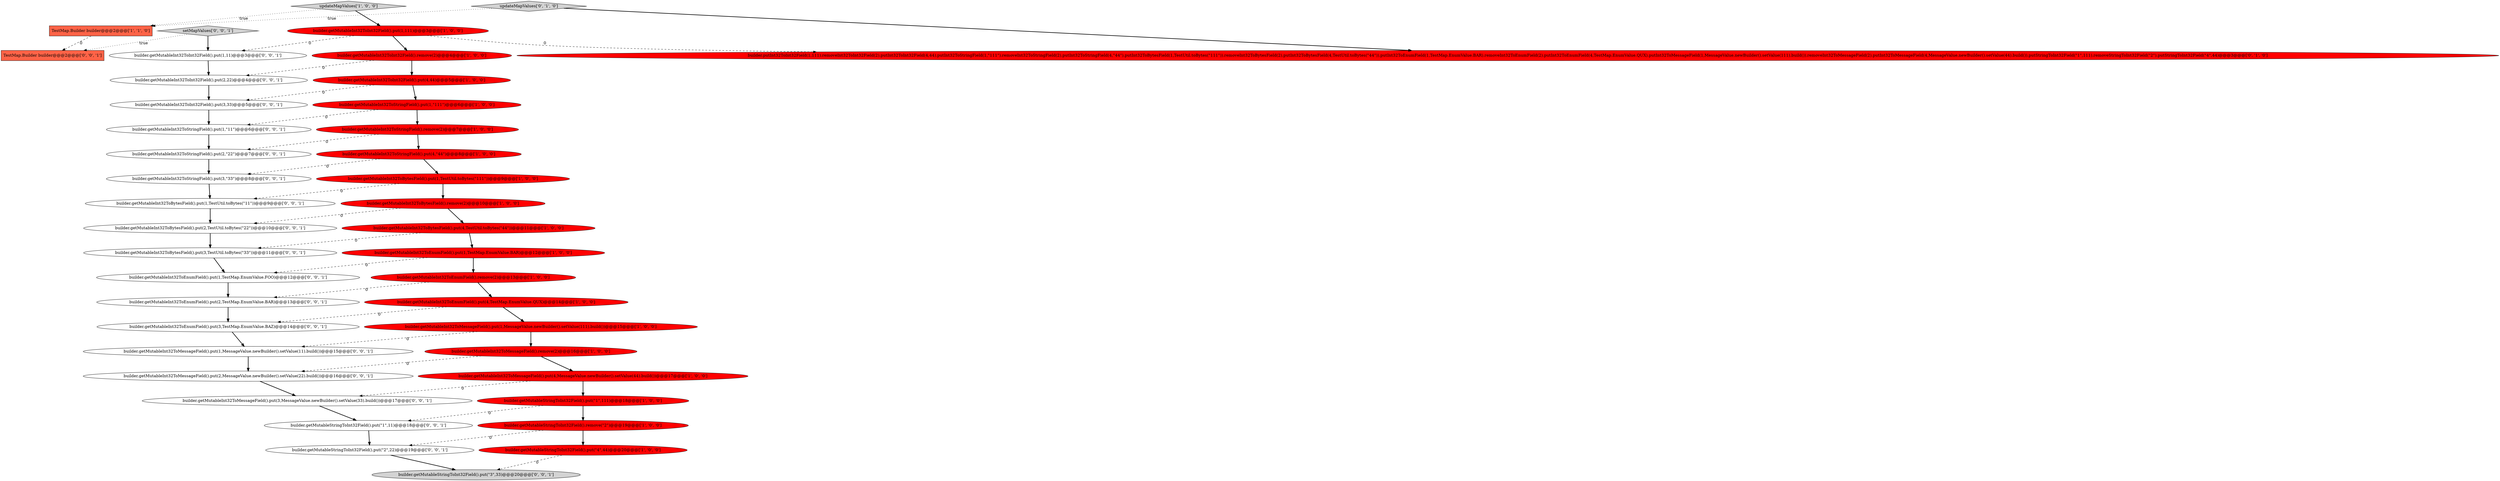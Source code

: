 digraph {
37 [style = filled, label = "builder.getMutableInt32ToEnumField().put(1,TestMap.EnumValue.FOO)@@@12@@@['0', '0', '1']", fillcolor = white, shape = ellipse image = "AAA0AAABBB3BBB"];
6 [style = filled, label = "builder.getMutableStringToInt32Field().remove(\"2\")@@@19@@@['1', '0', '0']", fillcolor = red, shape = ellipse image = "AAA1AAABBB1BBB"];
38 [style = filled, label = "TestMap.Builder builder@@@2@@@['0', '0', '1']", fillcolor = tomato, shape = box image = "AAA0AAABBB3BBB"];
19 [style = filled, label = "builder.getMutableInt32ToMessageField().put(4,MessageValue.newBuilder().setValue(44).build())@@@17@@@['1', '0', '0']", fillcolor = red, shape = ellipse image = "AAA1AAABBB1BBB"];
13 [style = filled, label = "builder.getMutableStringToInt32Field().put(\"1\",111)@@@18@@@['1', '0', '0']", fillcolor = red, shape = ellipse image = "AAA1AAABBB1BBB"];
23 [style = filled, label = "builder.getMutableInt32ToEnumField().put(2,TestMap.EnumValue.BAR)@@@13@@@['0', '0', '1']", fillcolor = white, shape = ellipse image = "AAA0AAABBB3BBB"];
40 [style = filled, label = "setMapValues['0', '0', '1']", fillcolor = lightgray, shape = diamond image = "AAA0AAABBB3BBB"];
39 [style = filled, label = "builder.getMutableInt32ToInt32Field().put(3,33)@@@5@@@['0', '0', '1']", fillcolor = white, shape = ellipse image = "AAA0AAABBB3BBB"];
1 [style = filled, label = "builder.getMutableInt32ToStringField().put(1,\"111\")@@@6@@@['1', '0', '0']", fillcolor = red, shape = ellipse image = "AAA1AAABBB1BBB"];
4 [style = filled, label = "builder.getMutableInt32ToMessageField().remove(2)@@@16@@@['1', '0', '0']", fillcolor = red, shape = ellipse image = "AAA1AAABBB1BBB"];
36 [style = filled, label = "builder.getMutableInt32ToStringField().put(2,\"22\")@@@7@@@['0', '0', '1']", fillcolor = white, shape = ellipse image = "AAA0AAABBB3BBB"];
30 [style = filled, label = "builder.getMutableInt32ToInt32Field().put(1,11)@@@3@@@['0', '0', '1']", fillcolor = white, shape = ellipse image = "AAA0AAABBB3BBB"];
3 [style = filled, label = "builder.getMutableInt32ToInt32Field().put(4,44)@@@5@@@['1', '0', '0']", fillcolor = red, shape = ellipse image = "AAA1AAABBB1BBB"];
41 [style = filled, label = "builder.getMutableStringToInt32Field().put(\"2\",22)@@@19@@@['0', '0', '1']", fillcolor = white, shape = ellipse image = "AAA0AAABBB3BBB"];
34 [style = filled, label = "builder.getMutableInt32ToMessageField().put(1,MessageValue.newBuilder().setValue(11).build())@@@15@@@['0', '0', '1']", fillcolor = white, shape = ellipse image = "AAA0AAABBB3BBB"];
33 [style = filled, label = "builder.getMutableInt32ToBytesField().put(2,TestUtil.toBytes(\"22\"))@@@10@@@['0', '0', '1']", fillcolor = white, shape = ellipse image = "AAA0AAABBB3BBB"];
18 [style = filled, label = "builder.getMutableInt32ToStringField().remove(2)@@@7@@@['1', '0', '0']", fillcolor = red, shape = ellipse image = "AAA1AAABBB1BBB"];
32 [style = filled, label = "builder.getMutableInt32ToBytesField().put(3,TestUtil.toBytes(\"33\"))@@@11@@@['0', '0', '1']", fillcolor = white, shape = ellipse image = "AAA0AAABBB3BBB"];
27 [style = filled, label = "builder.getMutableInt32ToInt32Field().put(2,22)@@@4@@@['0', '0', '1']", fillcolor = white, shape = ellipse image = "AAA0AAABBB3BBB"];
35 [style = filled, label = "builder.getMutableInt32ToMessageField().put(2,MessageValue.newBuilder().setValue(22).build())@@@16@@@['0', '0', '1']", fillcolor = white, shape = ellipse image = "AAA0AAABBB3BBB"];
12 [style = filled, label = "builder.getMutableStringToInt32Field().put(\"4\",44)@@@20@@@['1', '0', '0']", fillcolor = red, shape = ellipse image = "AAA1AAABBB1BBB"];
28 [style = filled, label = "builder.getMutableStringToInt32Field().put(\"3\",33)@@@20@@@['0', '0', '1']", fillcolor = lightgray, shape = ellipse image = "AAA0AAABBB3BBB"];
10 [style = filled, label = "builder.getMutableInt32ToStringField().put(4,\"44\")@@@8@@@['1', '0', '0']", fillcolor = red, shape = ellipse image = "AAA1AAABBB1BBB"];
16 [style = filled, label = "builder.getMutableInt32ToEnumField().put(1,TestMap.EnumValue.BAR)@@@12@@@['1', '0', '0']", fillcolor = red, shape = ellipse image = "AAA1AAABBB1BBB"];
14 [style = filled, label = "builder.getMutableInt32ToEnumField().remove(2)@@@13@@@['1', '0', '0']", fillcolor = red, shape = ellipse image = "AAA1AAABBB1BBB"];
29 [style = filled, label = "builder.getMutableInt32ToStringField().put(3,\"33\")@@@8@@@['0', '0', '1']", fillcolor = white, shape = ellipse image = "AAA0AAABBB3BBB"];
11 [style = filled, label = "builder.getMutableInt32ToMessageField().put(1,MessageValue.newBuilder().setValue(111).build())@@@15@@@['1', '0', '0']", fillcolor = red, shape = ellipse image = "AAA1AAABBB1BBB"];
26 [style = filled, label = "builder.getMutableInt32ToMessageField().put(3,MessageValue.newBuilder().setValue(33).build())@@@17@@@['0', '0', '1']", fillcolor = white, shape = ellipse image = "AAA0AAABBB3BBB"];
5 [style = filled, label = "TestMap.Builder builder@@@2@@@['1', '1', '0']", fillcolor = tomato, shape = box image = "AAA0AAABBB1BBB"];
22 [style = filled, label = "builder.getMutableInt32ToBytesField().put(1,TestUtil.toBytes(\"11\"))@@@9@@@['0', '0', '1']", fillcolor = white, shape = ellipse image = "AAA0AAABBB3BBB"];
8 [style = filled, label = "builder.getMutableInt32ToInt32Field().remove(2)@@@4@@@['1', '0', '0']", fillcolor = red, shape = ellipse image = "AAA1AAABBB1BBB"];
21 [style = filled, label = "updateMapValues['0', '1', '0']", fillcolor = lightgray, shape = diamond image = "AAA0AAABBB2BBB"];
20 [style = filled, label = "builder.putInt32ToInt32Field(1,111).removeInt32ToInt32Field(2).putInt32ToInt32Field(4,44).putInt32ToStringField(1,\"111\").removeInt32ToStringField(2).putInt32ToStringField(4,\"44\").putInt32ToBytesField(1,TestUtil.toBytes(\"111\")).removeInt32ToBytesField(2).putInt32ToBytesField(4,TestUtil.toBytes(\"44\")).putInt32ToEnumField(1,TestMap.EnumValue.BAR).removeInt32ToEnumField(2).putInt32ToEnumField(4,TestMap.EnumValue.QUX).putInt32ToMessageField(1,MessageValue.newBuilder().setValue(111).build()).removeInt32ToMessageField(2).putInt32ToMessageField(4,MessageValue.newBuilder().setValue(44).build()).putStringToInt32Field(\"1\",111).removeStringToInt32Field(\"2\").putStringToInt32Field(\"4\",44)@@@3@@@['0', '1', '0']", fillcolor = red, shape = ellipse image = "AAA1AAABBB2BBB"];
24 [style = filled, label = "builder.getMutableInt32ToEnumField().put(3,TestMap.EnumValue.BAZ)@@@14@@@['0', '0', '1']", fillcolor = white, shape = ellipse image = "AAA0AAABBB3BBB"];
15 [style = filled, label = "builder.getMutableInt32ToBytesField().put(4,TestUtil.toBytes(\"44\"))@@@11@@@['1', '0', '0']", fillcolor = red, shape = ellipse image = "AAA1AAABBB1BBB"];
17 [style = filled, label = "builder.getMutableInt32ToBytesField().remove(2)@@@10@@@['1', '0', '0']", fillcolor = red, shape = ellipse image = "AAA1AAABBB1BBB"];
0 [style = filled, label = "builder.getMutableInt32ToEnumField().put(4,TestMap.EnumValue.QUX)@@@14@@@['1', '0', '0']", fillcolor = red, shape = ellipse image = "AAA1AAABBB1BBB"];
25 [style = filled, label = "builder.getMutableStringToInt32Field().put(\"1\",11)@@@18@@@['0', '0', '1']", fillcolor = white, shape = ellipse image = "AAA0AAABBB3BBB"];
9 [style = filled, label = "builder.getMutableInt32ToInt32Field().put(1,111)@@@3@@@['1', '0', '0']", fillcolor = red, shape = ellipse image = "AAA1AAABBB1BBB"];
31 [style = filled, label = "builder.getMutableInt32ToStringField().put(1,\"11\")@@@6@@@['0', '0', '1']", fillcolor = white, shape = ellipse image = "AAA0AAABBB3BBB"];
2 [style = filled, label = "builder.getMutableInt32ToBytesField().put(1,TestUtil.toBytes(\"111\"))@@@9@@@['1', '0', '0']", fillcolor = red, shape = ellipse image = "AAA1AAABBB1BBB"];
7 [style = filled, label = "updateMapValues['1', '0', '0']", fillcolor = lightgray, shape = diamond image = "AAA0AAABBB1BBB"];
2->17 [style = bold, label=""];
9->20 [style = dashed, label="0"];
22->33 [style = bold, label=""];
16->37 [style = dashed, label="0"];
32->37 [style = bold, label=""];
3->1 [style = bold, label=""];
36->29 [style = bold, label=""];
25->41 [style = bold, label=""];
3->39 [style = dashed, label="0"];
1->31 [style = dashed, label="0"];
11->34 [style = dashed, label="0"];
26->25 [style = bold, label=""];
11->4 [style = bold, label=""];
30->27 [style = bold, label=""];
8->3 [style = bold, label=""];
4->19 [style = bold, label=""];
0->11 [style = bold, label=""];
31->36 [style = bold, label=""];
24->34 [style = bold, label=""];
1->18 [style = bold, label=""];
40->38 [style = dotted, label="true"];
17->33 [style = dashed, label="0"];
15->32 [style = dashed, label="0"];
13->25 [style = dashed, label="0"];
10->29 [style = dashed, label="0"];
9->8 [style = bold, label=""];
15->16 [style = bold, label=""];
37->23 [style = bold, label=""];
41->28 [style = bold, label=""];
7->5 [style = dotted, label="true"];
7->9 [style = bold, label=""];
27->39 [style = bold, label=""];
23->24 [style = bold, label=""];
14->23 [style = dashed, label="0"];
21->20 [style = bold, label=""];
19->13 [style = bold, label=""];
18->10 [style = bold, label=""];
14->0 [style = bold, label=""];
19->26 [style = dashed, label="0"];
39->31 [style = bold, label=""];
18->36 [style = dashed, label="0"];
12->28 [style = dashed, label="0"];
6->41 [style = dashed, label="0"];
17->15 [style = bold, label=""];
0->24 [style = dashed, label="0"];
16->14 [style = bold, label=""];
33->32 [style = bold, label=""];
40->30 [style = bold, label=""];
10->2 [style = bold, label=""];
5->38 [style = dashed, label="0"];
8->27 [style = dashed, label="0"];
34->35 [style = bold, label=""];
29->22 [style = bold, label=""];
13->6 [style = bold, label=""];
2->22 [style = dashed, label="0"];
35->26 [style = bold, label=""];
9->30 [style = dashed, label="0"];
4->35 [style = dashed, label="0"];
21->5 [style = dotted, label="true"];
6->12 [style = bold, label=""];
}
